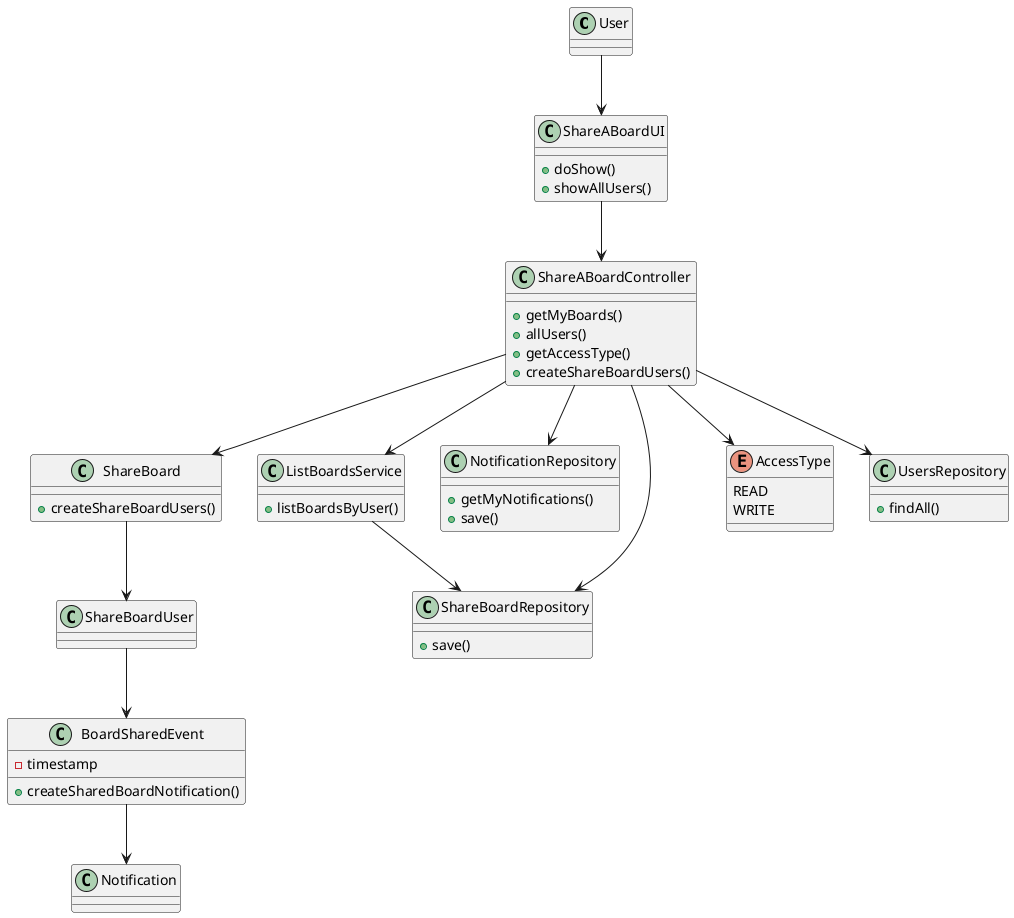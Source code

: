 @startuml

class User

class ShareABoardUI {
    +doShow()
    +showAllUsers()
}

class ShareABoardController {
    +getMyBoards()
    +allUsers()
    +getAccessType()
    +createShareBoardUsers()
}

class ListBoardsService {
    +listBoardsByUser()
}

class ShareBoard {
    +createShareBoardUsers()
}


class Notification {
}

class NotificationRepository{
    +getMyNotifications()
    +save()
}

class ShareBoardRepository{
    +save()
}

enum AccessType {
    READ
    WRITE
}

class BoardSharedEvent{
    -timestamp
    +createSharedBoardNotification()
}


class ShareBoardUser {
}

class UsersRepository{
    +findAll()
}

User-->ShareABoardUI
ShareABoardUI-->ShareABoardController
ShareABoardController-->ListBoardsService
ShareABoardController-->UsersRepository
ShareABoardController-->AccessType
ShareABoardController-->ShareBoard
ShareABoardController-->NotificationRepository
ShareABoardController-->ShareBoardRepository
ListBoardsService-->ShareBoardRepository
ShareBoard-->ShareBoardUser
ShareBoardUser-->BoardSharedEvent
BoardSharedEvent-->Notification
@enduml
